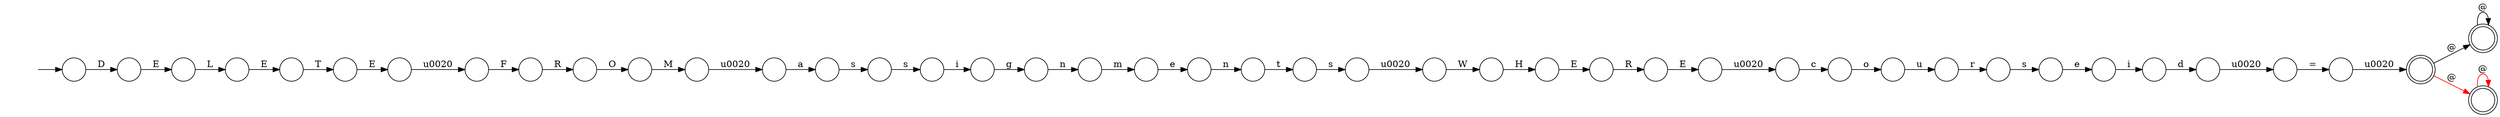 digraph Automaton {
  rankdir = LR;
  0 [shape=circle,label=""];
  0 -> 36 [label="W"]
  1 [shape=circle,label=""];
  1 -> 24 [label="L"]
  2 [shape=circle,label=""];
  2 -> 42 [label="\u0020"]
  3 [shape=circle,label=""];
  3 -> 2 [label="="]
  4 [shape=circle,label=""];
  4 -> 27 [label="g"]
  5 [shape=doublecircle,label=""];
  5 -> 5 [label="@"]
  6 [shape=circle,label=""];
  6 -> 23 [label="R"]
  7 [shape=circle,label=""];
  7 -> 37 [label="i"]
  8 [shape=circle,label=""];
  8 -> 1 [label="E"]
  9 [shape=circle,label=""];
  9 -> 31 [label="u"]
  10 [shape=circle,label=""];
  10 -> 7 [label="e"]
  11 [shape=circle,label=""];
  11 -> 38 [label="\u0020"]
  12 [shape=circle,label=""];
  12 -> 6 [label="F"]
  13 [shape=circle,label=""];
  13 -> 12 [label="\u0020"]
  14 [shape=circle,label=""];
  14 -> 17 [label="s"]
  15 [shape=circle,label=""];
  15 -> 10 [label="s"]
  16 [shape=circle,label=""];
  initial [shape=plaintext,label=""];
  initial -> 16
  16 -> 8 [label="D"]
  17 [shape=circle,label=""];
  17 -> 18 [label="s"]
  18 [shape=circle,label=""];
  18 -> 4 [label="i"]
  19 [shape=circle,label=""];
  19 -> 14 [label="a"]
  20 [shape=circle,label=""];
  20 -> 28 [label="n"]
  21 [shape=circle,label=""];
  21 -> 0 [label="\u0020"]
  22 [shape=circle,label=""];
  22 -> 43 [label="T"]
  23 [shape=circle,label=""];
  23 -> 26 [label="O"]
  24 [shape=circle,label=""];
  24 -> 22 [label="E"]
  25 [shape=circle,label=""];
  25 -> 33 [label="R"]
  26 [shape=circle,label=""];
  26 -> 35 [label="M"]
  27 [shape=circle,label=""];
  27 -> 30 [label="n"]
  28 [shape=circle,label=""];
  28 -> 29 [label="t"]
  29 [shape=circle,label=""];
  29 -> 21 [label="s"]
  30 [shape=circle,label=""];
  30 -> 34 [label="m"]
  31 [shape=circle,label=""];
  31 -> 15 [label="r"]
  32 [shape=circle,label=""];
  32 -> 9 [label="o"]
  33 [shape=circle,label=""];
  33 -> 11 [label="E"]
  34 [shape=circle,label=""];
  34 -> 20 [label="e"]
  35 [shape=circle,label=""];
  35 -> 19 [label="\u0020"]
  36 [shape=circle,label=""];
  36 -> 41 [label="H"]
  37 [shape=circle,label=""];
  37 -> 40 [label="d"]
  38 [shape=circle,label=""];
  38 -> 32 [label="c"]
  39 [shape=doublecircle,label=""];
  39 -> 39 [label="@",color=red]
  40 [shape=circle,label=""];
  40 -> 3 [label="\u0020"]
  41 [shape=circle,label=""];
  41 -> 25 [label="E"]
  42 [shape=doublecircle,label=""];
  42 -> 5 [label="@"]
  42 -> 39 [label="@",color=red]
  43 [shape=circle,label=""];
  43 -> 13 [label="E"]
}
